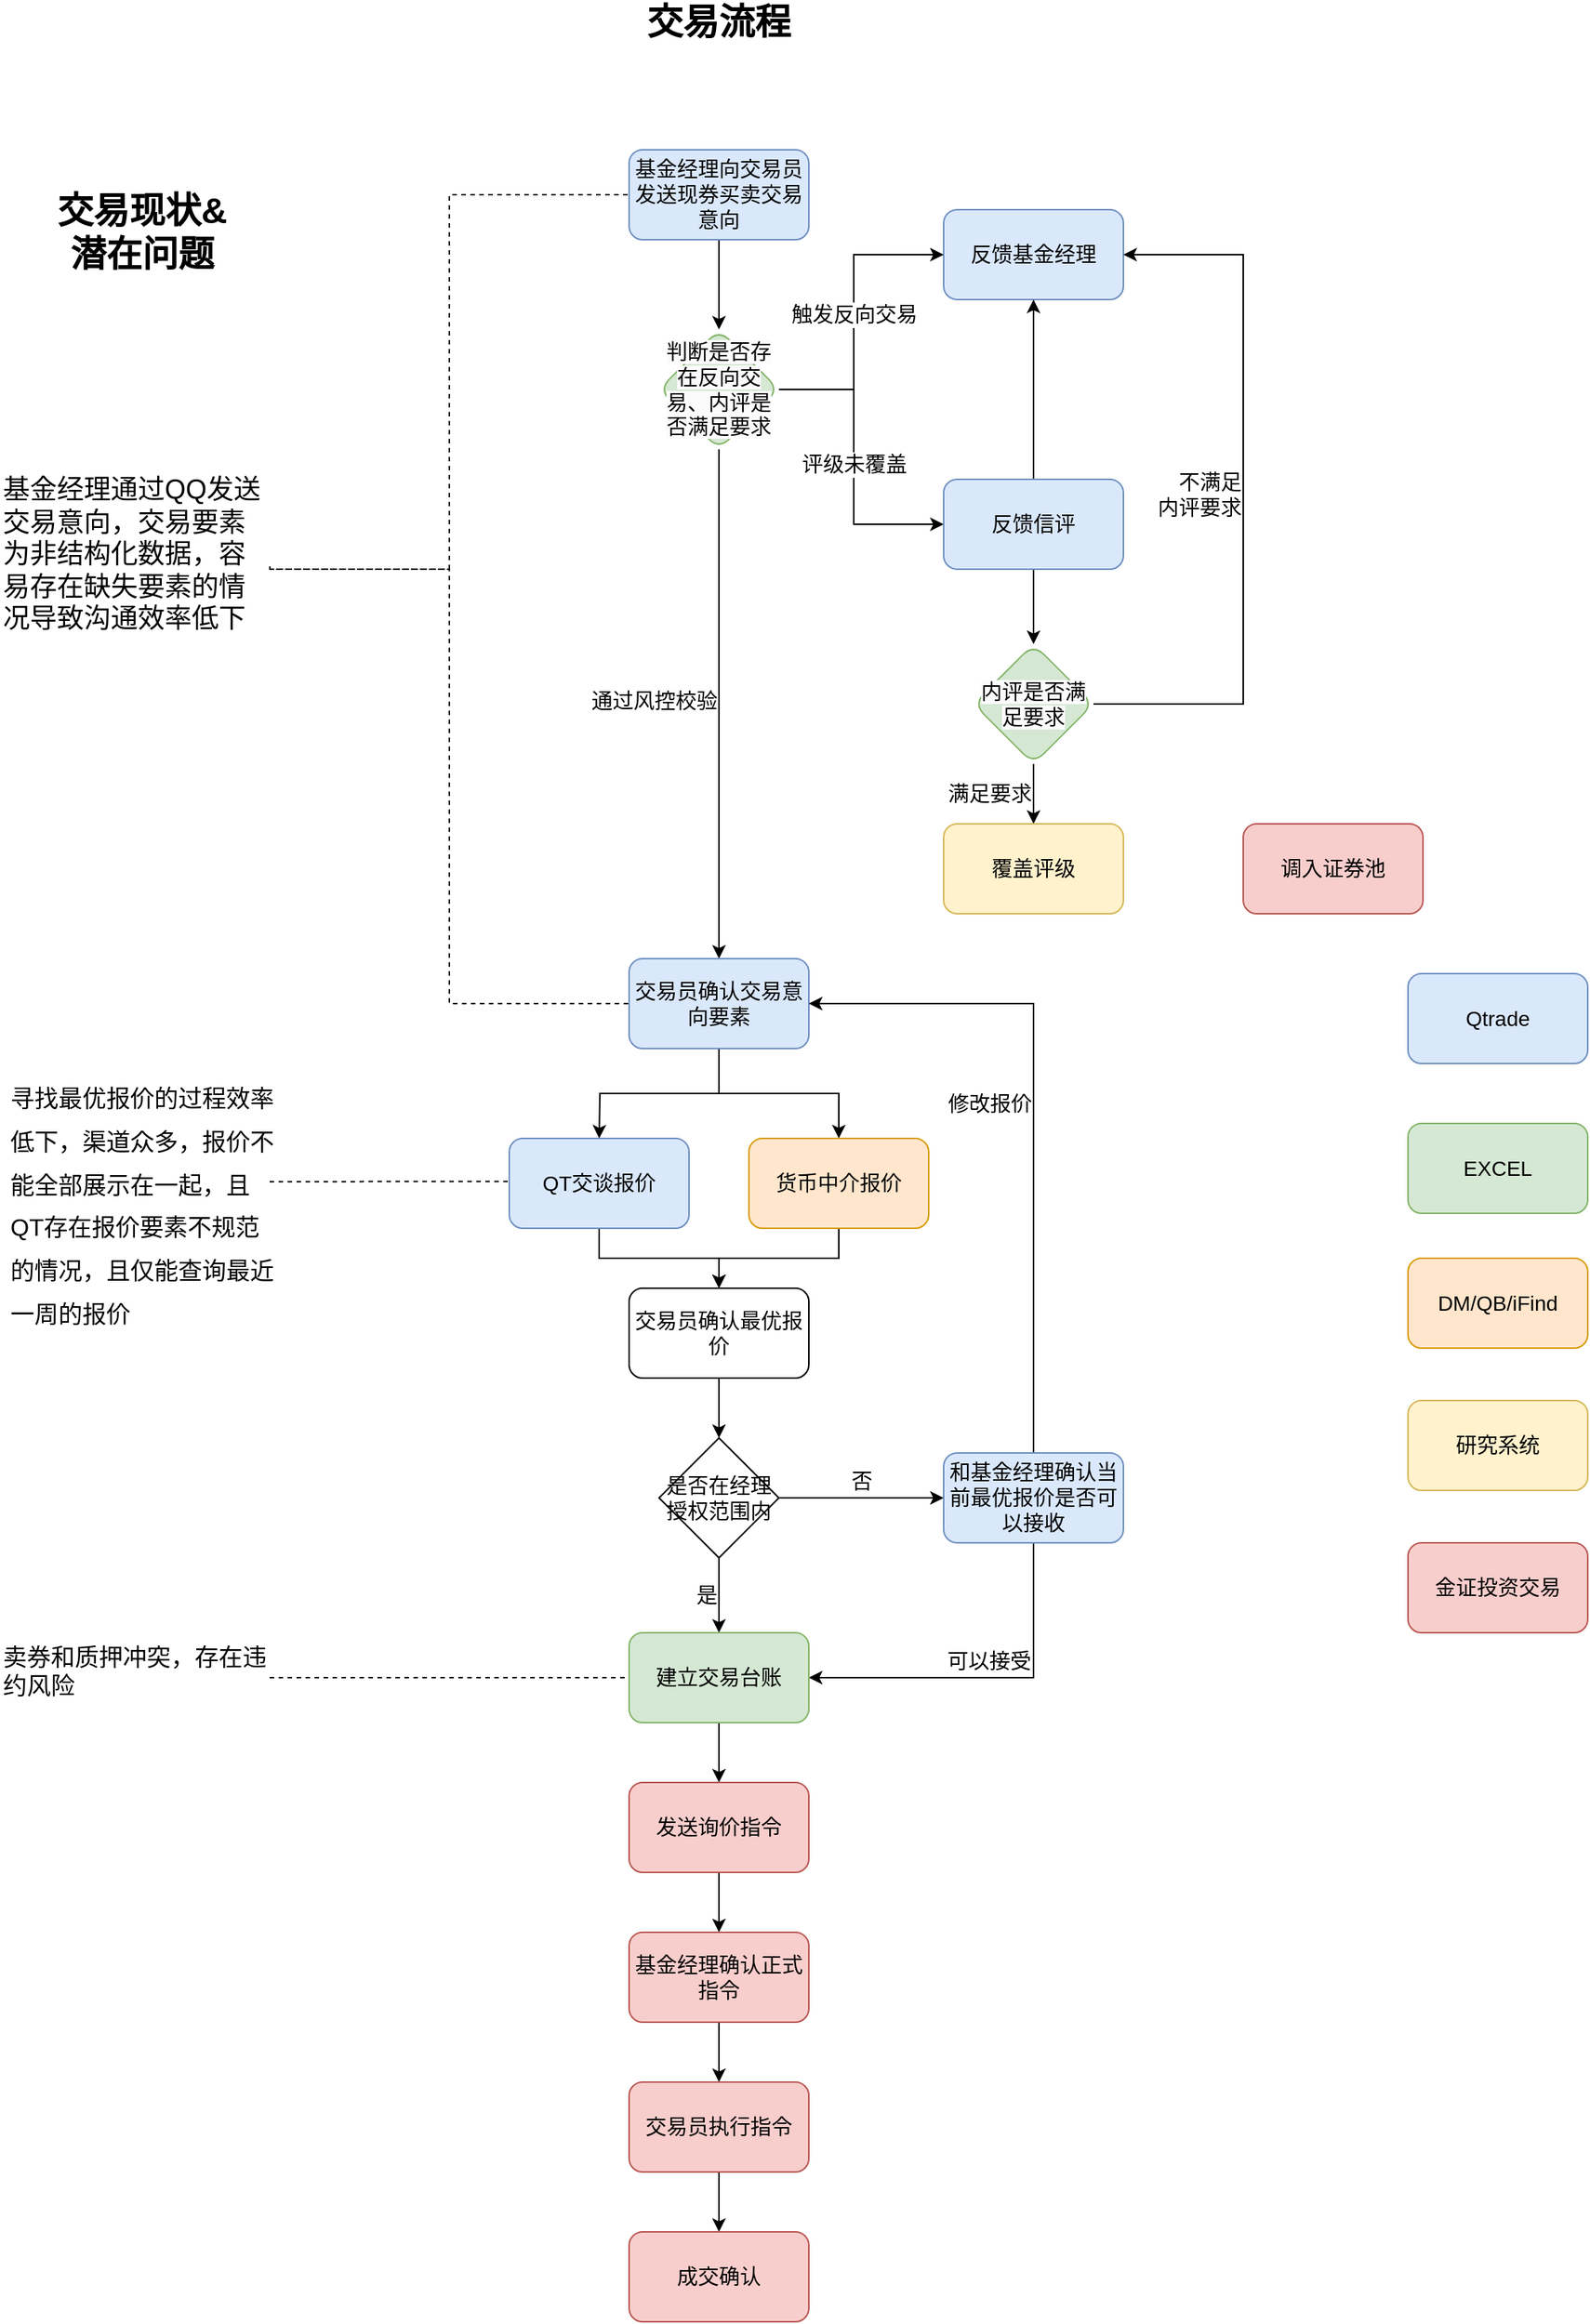 <mxfile version="26.1.0">
  <diagram id="C5RBs43oDa-KdzZeNtuy" name="Page-1">
    <mxGraphModel dx="2563" dy="2404" grid="1" gridSize="10" guides="1" tooltips="1" connect="1" arrows="1" fold="1" page="1" pageScale="1" pageWidth="827" pageHeight="1169" math="0" shadow="0">
      <root>
        <mxCell id="WIyWlLk6GJQsqaUBKTNV-0" />
        <mxCell id="WIyWlLk6GJQsqaUBKTNV-1" parent="WIyWlLk6GJQsqaUBKTNV-0" />
        <mxCell id="rE41ixS500IUOI0nH0Pi-16" value="通过风控校验" style="edgeStyle=orthogonalEdgeStyle;rounded=0;orthogonalLoop=1;jettySize=auto;html=1;exitX=0.5;exitY=1;exitDx=0;exitDy=0;fontSize=14;verticalAlign=middle;align=right;" edge="1" parent="WIyWlLk6GJQsqaUBKTNV-1" source="rE41ixS500IUOI0nH0Pi-52" target="rE41ixS500IUOI0nH0Pi-0">
          <mxGeometry x="-0.012" relative="1" as="geometry">
            <mxPoint x="220.0" y="-60" as="sourcePoint" />
            <mxPoint x="220.0" y="120" as="targetPoint" />
            <mxPoint as="offset" />
          </mxGeometry>
        </mxCell>
        <mxCell id="rE41ixS500IUOI0nH0Pi-66" style="edgeStyle=orthogonalEdgeStyle;rounded=0;orthogonalLoop=1;jettySize=auto;html=1;exitX=0.5;exitY=1;exitDx=0;exitDy=0;entryX=0.5;entryY=0;entryDx=0;entryDy=0;" edge="1" parent="WIyWlLk6GJQsqaUBKTNV-1" source="WIyWlLk6GJQsqaUBKTNV-3" target="rE41ixS500IUOI0nH0Pi-52">
          <mxGeometry relative="1" as="geometry" />
        </mxCell>
        <mxCell id="WIyWlLk6GJQsqaUBKTNV-3" value="基金经理向交易员发送现券买卖交易意向" style="rounded=1;whiteSpace=wrap;html=1;fontSize=14;glass=0;strokeWidth=1;shadow=0;fillColor=#dae8fc;strokeColor=#6c8ebf;" parent="WIyWlLk6GJQsqaUBKTNV-1" vertex="1">
          <mxGeometry x="160" y="-250" width="120" height="60" as="geometry" />
        </mxCell>
        <mxCell id="rE41ixS500IUOI0nH0Pi-15" style="edgeStyle=orthogonalEdgeStyle;rounded=0;orthogonalLoop=1;jettySize=auto;html=1;exitX=0.5;exitY=1;exitDx=0;exitDy=0;entryX=0.5;entryY=0;entryDx=0;entryDy=0;fontSize=14;" edge="1" parent="WIyWlLk6GJQsqaUBKTNV-1" source="rE41ixS500IUOI0nH0Pi-0">
          <mxGeometry relative="1" as="geometry">
            <mxPoint x="140.0" y="410" as="targetPoint" />
          </mxGeometry>
        </mxCell>
        <mxCell id="rE41ixS500IUOI0nH0Pi-19" style="edgeStyle=orthogonalEdgeStyle;rounded=0;orthogonalLoop=1;jettySize=auto;html=1;exitX=0.5;exitY=1;exitDx=0;exitDy=0;entryX=0.5;entryY=0;entryDx=0;entryDy=0;fontSize=14;" edge="1" parent="WIyWlLk6GJQsqaUBKTNV-1" source="rE41ixS500IUOI0nH0Pi-0" target="rE41ixS500IUOI0nH0Pi-17">
          <mxGeometry relative="1" as="geometry" />
        </mxCell>
        <mxCell id="rE41ixS500IUOI0nH0Pi-0" value="交易员确认交易意向要素" style="rounded=1;whiteSpace=wrap;html=1;fillColor=#dae8fc;strokeColor=#6c8ebf;fontSize=14;" vertex="1" parent="WIyWlLk6GJQsqaUBKTNV-1">
          <mxGeometry x="160" y="290" width="120" height="60" as="geometry" />
        </mxCell>
        <mxCell id="rE41ixS500IUOI0nH0Pi-2" style="edgeStyle=orthogonalEdgeStyle;rounded=0;orthogonalLoop=1;jettySize=auto;html=1;exitX=0.5;exitY=1;exitDx=0;exitDy=0;fontSize=14;" edge="1" parent="WIyWlLk6GJQsqaUBKTNV-1" source="rE41ixS500IUOI0nH0Pi-0" target="rE41ixS500IUOI0nH0Pi-0">
          <mxGeometry relative="1" as="geometry" />
        </mxCell>
        <mxCell id="rE41ixS500IUOI0nH0Pi-21" style="edgeStyle=orthogonalEdgeStyle;rounded=0;orthogonalLoop=1;jettySize=auto;html=1;exitX=0.5;exitY=1;exitDx=0;exitDy=0;entryX=0.5;entryY=0;entryDx=0;entryDy=0;fontSize=14;" edge="1" parent="WIyWlLk6GJQsqaUBKTNV-1" target="rE41ixS500IUOI0nH0Pi-20">
          <mxGeometry relative="1" as="geometry">
            <mxPoint x="140.0" y="470" as="sourcePoint" />
            <Array as="points">
              <mxPoint x="140" y="490" />
              <mxPoint x="220" y="490" />
            </Array>
          </mxGeometry>
        </mxCell>
        <mxCell id="rE41ixS500IUOI0nH0Pi-12" value="QT交谈报价" style="rounded=1;whiteSpace=wrap;html=1;fillColor=#dae8fc;strokeColor=#6c8ebf;fontSize=14;" vertex="1" parent="WIyWlLk6GJQsqaUBKTNV-1">
          <mxGeometry x="80" y="410" width="120" height="60" as="geometry" />
        </mxCell>
        <mxCell id="rE41ixS500IUOI0nH0Pi-34" style="edgeStyle=orthogonalEdgeStyle;rounded=0;orthogonalLoop=1;jettySize=auto;html=1;exitX=0.5;exitY=1;exitDx=0;exitDy=0;entryX=0.5;entryY=0;entryDx=0;entryDy=0;fontSize=14;" edge="1" parent="WIyWlLk6GJQsqaUBKTNV-1" source="rE41ixS500IUOI0nH0Pi-17" target="rE41ixS500IUOI0nH0Pi-20">
          <mxGeometry relative="1" as="geometry" />
        </mxCell>
        <mxCell id="rE41ixS500IUOI0nH0Pi-17" value="货币中介报价" style="rounded=1;whiteSpace=wrap;html=1;fillColor=#ffe6cc;strokeColor=#d79b00;fontSize=14;" vertex="1" parent="WIyWlLk6GJQsqaUBKTNV-1">
          <mxGeometry x="240" y="410" width="120" height="60" as="geometry" />
        </mxCell>
        <mxCell id="rE41ixS500IUOI0nH0Pi-24" style="edgeStyle=orthogonalEdgeStyle;rounded=0;orthogonalLoop=1;jettySize=auto;html=1;exitX=0.5;exitY=1;exitDx=0;exitDy=0;entryX=0.5;entryY=0;entryDx=0;entryDy=0;fontSize=14;" edge="1" parent="WIyWlLk6GJQsqaUBKTNV-1" source="rE41ixS500IUOI0nH0Pi-20" target="rE41ixS500IUOI0nH0Pi-23">
          <mxGeometry relative="1" as="geometry" />
        </mxCell>
        <mxCell id="rE41ixS500IUOI0nH0Pi-20" value="交易员确认最优报价" style="rounded=1;whiteSpace=wrap;html=1;fontSize=14;" vertex="1" parent="WIyWlLk6GJQsqaUBKTNV-1">
          <mxGeometry x="160" y="510" width="120" height="60" as="geometry" />
        </mxCell>
        <mxCell id="rE41ixS500IUOI0nH0Pi-25" value="否" style="edgeStyle=orthogonalEdgeStyle;rounded=0;orthogonalLoop=1;jettySize=auto;html=1;exitX=1;exitY=0.5;exitDx=0;exitDy=0;verticalAlign=bottom;entryX=0;entryY=0.5;entryDx=0;entryDy=0;fontSize=14;" edge="1" parent="WIyWlLk6GJQsqaUBKTNV-1" source="rE41ixS500IUOI0nH0Pi-23" target="rE41ixS500IUOI0nH0Pi-26">
          <mxGeometry relative="1" as="geometry">
            <mxPoint x="380" y="690" as="targetPoint" />
          </mxGeometry>
        </mxCell>
        <mxCell id="rE41ixS500IUOI0nH0Pi-28" value="是" style="edgeStyle=orthogonalEdgeStyle;rounded=0;orthogonalLoop=1;jettySize=auto;html=1;verticalAlign=middle;align=right;fontSize=14;" edge="1" parent="WIyWlLk6GJQsqaUBKTNV-1" source="rE41ixS500IUOI0nH0Pi-23" target="rE41ixS500IUOI0nH0Pi-27">
          <mxGeometry relative="1" as="geometry" />
        </mxCell>
        <mxCell id="rE41ixS500IUOI0nH0Pi-23" value="是否在经理授权范围内" style="rhombus;whiteSpace=wrap;html=1;fontSize=14;" vertex="1" parent="WIyWlLk6GJQsqaUBKTNV-1">
          <mxGeometry x="180" y="610" width="80" height="80" as="geometry" />
        </mxCell>
        <mxCell id="rE41ixS500IUOI0nH0Pi-29" value="可以接受" style="edgeStyle=orthogonalEdgeStyle;rounded=0;orthogonalLoop=1;jettySize=auto;html=1;exitX=0.5;exitY=1;exitDx=0;exitDy=0;entryX=1;entryY=0.5;entryDx=0;entryDy=0;verticalAlign=bottom;fontSize=14;" edge="1" parent="WIyWlLk6GJQsqaUBKTNV-1" source="rE41ixS500IUOI0nH0Pi-26" target="rE41ixS500IUOI0nH0Pi-27">
          <mxGeometry relative="1" as="geometry" />
        </mxCell>
        <mxCell id="rE41ixS500IUOI0nH0Pi-68" value="修改报价&lt;div&gt;&lt;br&gt;&lt;/div&gt;" style="edgeStyle=orthogonalEdgeStyle;rounded=0;orthogonalLoop=1;jettySize=auto;html=1;exitX=0.5;exitY=0;exitDx=0;exitDy=0;entryX=1;entryY=0.5;entryDx=0;entryDy=0;align=right;fontSize=14;verticalAlign=middle;" edge="1" parent="WIyWlLk6GJQsqaUBKTNV-1" source="rE41ixS500IUOI0nH0Pi-26" target="rE41ixS500IUOI0nH0Pi-0">
          <mxGeometry relative="1" as="geometry" />
        </mxCell>
        <mxCell id="rE41ixS500IUOI0nH0Pi-26" value="和基金经理确认当前最优报价是否可以接收" style="rounded=1;whiteSpace=wrap;html=1;fillColor=#dae8fc;strokeColor=#6c8ebf;fontSize=14;" vertex="1" parent="WIyWlLk6GJQsqaUBKTNV-1">
          <mxGeometry x="370" y="620" width="120" height="60" as="geometry" />
        </mxCell>
        <mxCell id="rE41ixS500IUOI0nH0Pi-67" style="edgeStyle=orthogonalEdgeStyle;rounded=0;orthogonalLoop=1;jettySize=auto;html=1;exitX=0.5;exitY=1;exitDx=0;exitDy=0;entryX=0.5;entryY=0;entryDx=0;entryDy=0;" edge="1" parent="WIyWlLk6GJQsqaUBKTNV-1" source="rE41ixS500IUOI0nH0Pi-27" target="rE41ixS500IUOI0nH0Pi-30">
          <mxGeometry relative="1" as="geometry" />
        </mxCell>
        <mxCell id="rE41ixS500IUOI0nH0Pi-27" value="建立交易台账" style="rounded=1;whiteSpace=wrap;html=1;fillColor=#d5e8d4;strokeColor=#82b366;fontSize=14;" vertex="1" parent="WIyWlLk6GJQsqaUBKTNV-1">
          <mxGeometry x="160" y="740" width="120" height="60" as="geometry" />
        </mxCell>
        <mxCell id="rE41ixS500IUOI0nH0Pi-36" value="" style="edgeStyle=orthogonalEdgeStyle;rounded=0;orthogonalLoop=1;jettySize=auto;html=1;fontSize=14;" edge="1" parent="WIyWlLk6GJQsqaUBKTNV-1" source="rE41ixS500IUOI0nH0Pi-30" target="rE41ixS500IUOI0nH0Pi-32">
          <mxGeometry relative="1" as="geometry" />
        </mxCell>
        <mxCell id="rE41ixS500IUOI0nH0Pi-30" value="发送询价指令" style="rounded=1;whiteSpace=wrap;html=1;labelBackgroundColor=none;fillColor=#f8cecc;strokeColor=#b85450;fontSize=14;" vertex="1" parent="WIyWlLk6GJQsqaUBKTNV-1">
          <mxGeometry x="160" y="840" width="120" height="60" as="geometry" />
        </mxCell>
        <mxCell id="rE41ixS500IUOI0nH0Pi-37" value="" style="edgeStyle=orthogonalEdgeStyle;rounded=0;orthogonalLoop=1;jettySize=auto;html=1;fontSize=14;" edge="1" parent="WIyWlLk6GJQsqaUBKTNV-1" source="rE41ixS500IUOI0nH0Pi-32" target="rE41ixS500IUOI0nH0Pi-33">
          <mxGeometry relative="1" as="geometry" />
        </mxCell>
        <mxCell id="rE41ixS500IUOI0nH0Pi-32" value="基金经理确认正式指令" style="rounded=1;whiteSpace=wrap;html=1;fillColor=#f8cecc;strokeColor=#b85450;fontSize=14;" vertex="1" parent="WIyWlLk6GJQsqaUBKTNV-1">
          <mxGeometry x="160" y="940" width="120" height="60" as="geometry" />
        </mxCell>
        <mxCell id="rE41ixS500IUOI0nH0Pi-40" value="" style="edgeStyle=orthogonalEdgeStyle;rounded=0;orthogonalLoop=1;jettySize=auto;html=1;fontSize=14;" edge="1" parent="WIyWlLk6GJQsqaUBKTNV-1" source="rE41ixS500IUOI0nH0Pi-33" target="rE41ixS500IUOI0nH0Pi-35">
          <mxGeometry relative="1" as="geometry" />
        </mxCell>
        <mxCell id="rE41ixS500IUOI0nH0Pi-33" value="交易员执行指令" style="rounded=1;whiteSpace=wrap;html=1;fillColor=#f8cecc;strokeColor=#b85450;fontSize=14;" vertex="1" parent="WIyWlLk6GJQsqaUBKTNV-1">
          <mxGeometry x="160" y="1040" width="120" height="60" as="geometry" />
        </mxCell>
        <mxCell id="rE41ixS500IUOI0nH0Pi-35" value="成交确认" style="rounded=1;whiteSpace=wrap;html=1;fillColor=#f8cecc;strokeColor=#b85450;fontSize=14;" vertex="1" parent="WIyWlLk6GJQsqaUBKTNV-1">
          <mxGeometry x="160" y="1140" width="120" height="60" as="geometry" />
        </mxCell>
        <mxCell id="rE41ixS500IUOI0nH0Pi-41" value="EXCEL" style="rounded=1;whiteSpace=wrap;html=1;fillColor=#d5e8d4;strokeColor=#82b366;fontSize=14;" vertex="1" parent="WIyWlLk6GJQsqaUBKTNV-1">
          <mxGeometry x="680" y="400" width="120" height="60" as="geometry" />
        </mxCell>
        <mxCell id="rE41ixS500IUOI0nH0Pi-42" value="金证投资交易" style="rounded=1;whiteSpace=wrap;html=1;fillColor=#f8cecc;strokeColor=#b85450;fontSize=14;" vertex="1" parent="WIyWlLk6GJQsqaUBKTNV-1">
          <mxGeometry x="680" y="680" width="120" height="60" as="geometry" />
        </mxCell>
        <mxCell id="rE41ixS500IUOI0nH0Pi-43" value="Qtrade" style="rounded=1;whiteSpace=wrap;html=1;fillColor=#dae8fc;strokeColor=#6c8ebf;fontSize=14;" vertex="1" parent="WIyWlLk6GJQsqaUBKTNV-1">
          <mxGeometry x="680" y="300" width="120" height="60" as="geometry" />
        </mxCell>
        <mxCell id="rE41ixS500IUOI0nH0Pi-44" value="DM/QB/iFind" style="rounded=1;whiteSpace=wrap;html=1;fillColor=#ffe6cc;strokeColor=#d79b00;fontSize=14;" vertex="1" parent="WIyWlLk6GJQsqaUBKTNV-1">
          <mxGeometry x="680" y="490" width="120" height="60" as="geometry" />
        </mxCell>
        <mxCell id="rE41ixS500IUOI0nH0Pi-56" value="触发反向交易" style="edgeStyle=orthogonalEdgeStyle;rounded=0;orthogonalLoop=1;jettySize=auto;html=1;verticalAlign=middle;fontSize=14;exitX=1;exitY=0.5;exitDx=0;exitDy=0;" edge="1" parent="WIyWlLk6GJQsqaUBKTNV-1" source="rE41ixS500IUOI0nH0Pi-52" target="rE41ixS500IUOI0nH0Pi-55">
          <mxGeometry relative="1" as="geometry">
            <Array as="points">
              <mxPoint x="310" y="-90" />
              <mxPoint x="310" y="-180" />
            </Array>
            <mxPoint as="offset" />
          </mxGeometry>
        </mxCell>
        <mxCell id="rE41ixS500IUOI0nH0Pi-73" value="评级未覆盖" style="edgeStyle=orthogonalEdgeStyle;rounded=0;orthogonalLoop=1;jettySize=auto;html=1;exitX=1;exitY=0.5;exitDx=0;exitDy=0;align=center;fontSize=14;verticalAlign=middle;entryX=0;entryY=0.5;entryDx=0;entryDy=0;" edge="1" parent="WIyWlLk6GJQsqaUBKTNV-1" source="rE41ixS500IUOI0nH0Pi-52" target="rE41ixS500IUOI0nH0Pi-72">
          <mxGeometry relative="1" as="geometry">
            <Array as="points">
              <mxPoint x="310" y="-90" />
              <mxPoint x="310" />
            </Array>
          </mxGeometry>
        </mxCell>
        <mxCell id="rE41ixS500IUOI0nH0Pi-52" value="&lt;br&gt;&lt;span style=&quot;color: rgb(0, 0, 0); font-family: Helvetica; font-style: normal; font-variant-ligatures: normal; font-variant-caps: normal; font-weight: 400; letter-spacing: normal; orphans: 2; text-align: center; text-indent: 0px; text-transform: none; widows: 2; word-spacing: 0px; -webkit-text-stroke-width: 0px; white-space: normal; background-color: rgb(251, 251, 251); text-decoration-thickness: initial; text-decoration-style: initial; text-decoration-color: initial; float: none; display: inline !important;&quot;&gt;判断是否存在反向交易、内评是否&lt;/span&gt;&lt;span style=&quot;background-color: light-dark(rgb(251, 251, 251), rgb(21, 21, 21)); color: light-dark(rgb(0, 0, 0), rgb(237, 237, 237));&quot;&gt;满足要求&lt;/span&gt;&lt;div&gt;&lt;br&gt;&lt;/div&gt;" style="rhombus;whiteSpace=wrap;html=1;fillColor=#d5e8d4;strokeColor=#82b366;rounded=1;textShadow=0;fontSize=14;" vertex="1" parent="WIyWlLk6GJQsqaUBKTNV-1">
          <mxGeometry x="180" y="-130" width="80" height="80" as="geometry" />
        </mxCell>
        <mxCell id="rE41ixS500IUOI0nH0Pi-55" value="反馈基金经理" style="whiteSpace=wrap;html=1;fillColor=#dae8fc;strokeColor=#6c8ebf;rounded=1;fontSize=14;" vertex="1" parent="WIyWlLk6GJQsqaUBKTNV-1">
          <mxGeometry x="370" y="-210" width="120" height="60" as="geometry" />
        </mxCell>
        <mxCell id="rE41ixS500IUOI0nH0Pi-59" style="edgeStyle=orthogonalEdgeStyle;rounded=0;orthogonalLoop=1;jettySize=auto;html=1;exitX=1;exitY=0.5;exitDx=0;exitDy=0;dashed=1;endArrow=none;startFill=0;entryX=0;entryY=0.5;entryDx=0;entryDy=0;" edge="1" parent="WIyWlLk6GJQsqaUBKTNV-1" target="WIyWlLk6GJQsqaUBKTNV-3">
          <mxGeometry relative="1" as="geometry">
            <mxPoint x="150.0" y="-69.706" as="targetPoint" />
            <mxPoint x="-80.0" y="30" as="sourcePoint" />
            <Array as="points">
              <mxPoint x="40" y="30" />
              <mxPoint x="40" y="-220" />
            </Array>
          </mxGeometry>
        </mxCell>
        <mxCell id="rE41ixS500IUOI0nH0Pi-64" style="edgeStyle=orthogonalEdgeStyle;rounded=0;orthogonalLoop=1;jettySize=auto;html=1;endArrow=none;startFill=0;dashed=1;exitX=1.001;exitY=0.568;exitDx=0;exitDy=0;exitPerimeter=0;" edge="1" parent="WIyWlLk6GJQsqaUBKTNV-1" source="rE41ixS500IUOI0nH0Pi-70" target="rE41ixS500IUOI0nH0Pi-0">
          <mxGeometry relative="1" as="geometry">
            <mxPoint x="-80" y="200" as="sourcePoint" />
            <Array as="points">
              <mxPoint x="-80" y="30" />
              <mxPoint x="40" y="30" />
              <mxPoint x="40" y="320" />
            </Array>
          </mxGeometry>
        </mxCell>
        <mxCell id="rE41ixS500IUOI0nH0Pi-61" value="交易现状&amp;amp;潜在问题" style="text;html=1;align=center;verticalAlign=middle;whiteSpace=wrap;rounded=0;fontSize=24;fontStyle=1" vertex="1" parent="WIyWlLk6GJQsqaUBKTNV-1">
          <mxGeometry x="-230" y="-210" width="130" height="30" as="geometry" />
        </mxCell>
        <mxCell id="rE41ixS500IUOI0nH0Pi-62" value="交易流程" style="text;html=1;align=center;verticalAlign=middle;whiteSpace=wrap;rounded=0;fontSize=24;fontStyle=1" vertex="1" parent="WIyWlLk6GJQsqaUBKTNV-1">
          <mxGeometry x="170" y="-350" width="100" height="30" as="geometry" />
        </mxCell>
        <mxCell id="rE41ixS500IUOI0nH0Pi-69" value="卖券和质押冲突，存在违约风险" style="text;html=1;whiteSpace=wrap;overflow=hidden;rounded=0;fontSize=16;" vertex="1" parent="WIyWlLk6GJQsqaUBKTNV-1">
          <mxGeometry x="-260" y="740" width="180" height="60" as="geometry" />
        </mxCell>
        <mxCell id="rE41ixS500IUOI0nH0Pi-70" value="&lt;h1 style=&quot;margin-top: 0px;&quot;&gt;&lt;span style=&quot;background-color: transparent; color: light-dark(rgb(0, 0, 0), rgb(255, 255, 255)); font-weight: normal;&quot;&gt;&lt;font&gt;基金经理通过QQ发送交易意向，交易要素为非结构化数据，容易存在缺失要素的情况导致沟通效率低下&lt;/font&gt;&lt;/span&gt;&lt;/h1&gt;" style="text;html=1;whiteSpace=wrap;overflow=hidden;rounded=0;fontSize=9;" vertex="1" parent="WIyWlLk6GJQsqaUBKTNV-1">
          <mxGeometry x="-260" y="-40" width="180" height="120" as="geometry" />
        </mxCell>
        <mxCell id="rE41ixS500IUOI0nH0Pi-71" style="edgeStyle=orthogonalEdgeStyle;rounded=0;orthogonalLoop=1;jettySize=auto;html=1;exitX=1;exitY=0.5;exitDx=0;exitDy=0;endArrow=none;startFill=0;dashed=1;entryX=0;entryY=0.5;entryDx=0;entryDy=0;" edge="1" parent="WIyWlLk6GJQsqaUBKTNV-1" source="rE41ixS500IUOI0nH0Pi-69" target="rE41ixS500IUOI0nH0Pi-27">
          <mxGeometry relative="1" as="geometry">
            <mxPoint x="-90.0" y="750" as="sourcePoint" />
            <mxPoint x="150" y="790" as="targetPoint" />
            <Array as="points" />
          </mxGeometry>
        </mxCell>
        <mxCell id="rE41ixS500IUOI0nH0Pi-75" style="edgeStyle=orthogonalEdgeStyle;rounded=0;orthogonalLoop=1;jettySize=auto;html=1;exitX=0.5;exitY=1;exitDx=0;exitDy=0;entryX=0.5;entryY=0;entryDx=0;entryDy=0;" edge="1" parent="WIyWlLk6GJQsqaUBKTNV-1" source="rE41ixS500IUOI0nH0Pi-72" target="rE41ixS500IUOI0nH0Pi-74">
          <mxGeometry relative="1" as="geometry" />
        </mxCell>
        <mxCell id="rE41ixS500IUOI0nH0Pi-79" value="" style="edgeStyle=orthogonalEdgeStyle;rounded=0;orthogonalLoop=1;jettySize=auto;html=1;" edge="1" parent="WIyWlLk6GJQsqaUBKTNV-1" source="rE41ixS500IUOI0nH0Pi-72" target="rE41ixS500IUOI0nH0Pi-55">
          <mxGeometry relative="1" as="geometry" />
        </mxCell>
        <mxCell id="rE41ixS500IUOI0nH0Pi-72" value="反馈信评" style="whiteSpace=wrap;html=1;fillColor=#dae8fc;strokeColor=#6c8ebf;rounded=1;fontSize=14;" vertex="1" parent="WIyWlLk6GJQsqaUBKTNV-1">
          <mxGeometry x="370" y="-30" width="120" height="60" as="geometry" />
        </mxCell>
        <mxCell id="rE41ixS500IUOI0nH0Pi-77" value="满足要求" style="edgeStyle=orthogonalEdgeStyle;rounded=0;orthogonalLoop=1;jettySize=auto;html=1;align=right;fontSize=14;" edge="1" parent="WIyWlLk6GJQsqaUBKTNV-1" source="rE41ixS500IUOI0nH0Pi-74" target="rE41ixS500IUOI0nH0Pi-76">
          <mxGeometry relative="1" as="geometry" />
        </mxCell>
        <mxCell id="rE41ixS500IUOI0nH0Pi-78" value="不满足&lt;div&gt;内评要求&lt;/div&gt;" style="edgeStyle=orthogonalEdgeStyle;rounded=0;orthogonalLoop=1;jettySize=auto;html=1;entryX=1;entryY=0.5;entryDx=0;entryDy=0;align=right;fontSize=14;exitX=1;exitY=0.5;exitDx=0;exitDy=0;" edge="1" parent="WIyWlLk6GJQsqaUBKTNV-1" source="rE41ixS500IUOI0nH0Pi-74" target="rE41ixS500IUOI0nH0Pi-55">
          <mxGeometry x="0.0" relative="1" as="geometry">
            <mxPoint x="560" y="-180" as="targetPoint" />
            <mxPoint x="520" y="90" as="sourcePoint" />
            <Array as="points">
              <mxPoint x="570" y="120" />
              <mxPoint x="570" y="-180" />
            </Array>
            <mxPoint as="offset" />
          </mxGeometry>
        </mxCell>
        <mxCell id="rE41ixS500IUOI0nH0Pi-74" value="&lt;br&gt;&lt;span style=&quot;color: rgb(0, 0, 0); font-family: Helvetica; font-style: normal; font-variant-ligatures: normal; font-variant-caps: normal; font-weight: 400; letter-spacing: normal; orphans: 2; text-align: center; text-indent: 0px; text-transform: none; widows: 2; word-spacing: 0px; -webkit-text-stroke-width: 0px; white-space: normal; background-color: rgb(251, 251, 251); text-decoration-thickness: initial; text-decoration-style: initial; text-decoration-color: initial; float: none; display: inline !important;&quot;&gt;内评是否&lt;/span&gt;&lt;span style=&quot;background-color: light-dark(rgb(251, 251, 251), rgb(21, 21, 21)); color: light-dark(rgb(0, 0, 0), rgb(237, 237, 237));&quot;&gt;满足要求&lt;/span&gt;&lt;div&gt;&lt;br&gt;&lt;/div&gt;" style="rhombus;whiteSpace=wrap;html=1;fillColor=#d5e8d4;strokeColor=#82b366;rounded=1;textShadow=0;fontSize=14;" vertex="1" parent="WIyWlLk6GJQsqaUBKTNV-1">
          <mxGeometry x="390" y="80" width="80" height="80" as="geometry" />
        </mxCell>
        <mxCell id="rE41ixS500IUOI0nH0Pi-76" value="覆盖评级" style="whiteSpace=wrap;html=1;fontSize=14;fillColor=#fff2cc;strokeColor=#d6b656;rounded=1;" vertex="1" parent="WIyWlLk6GJQsqaUBKTNV-1">
          <mxGeometry x="370" y="200" width="120" height="60" as="geometry" />
        </mxCell>
        <mxCell id="rE41ixS500IUOI0nH0Pi-80" value="&lt;h1 style=&quot;margin-top: 0px;&quot;&gt;&lt;span style=&quot;background-color: transparent; color: light-dark(rgb(0, 0, 0), rgb(255, 255, 255)); font-weight: normal;&quot;&gt;&lt;font style=&quot;font-size: 16px;&quot;&gt;寻找最优报价的过程效率低下，渠道众多，报价不能全部展示在一起，且QT存在报价要素不规范的情况，且仅能查询最近一周的报价&lt;/font&gt;&lt;/span&gt;&lt;/h1&gt;" style="text;html=1;whiteSpace=wrap;overflow=hidden;rounded=0;" vertex="1" parent="WIyWlLk6GJQsqaUBKTNV-1">
          <mxGeometry x="-255" y="360" width="180" height="180" as="geometry" />
        </mxCell>
        <mxCell id="rE41ixS500IUOI0nH0Pi-82" style="edgeStyle=orthogonalEdgeStyle;rounded=0;orthogonalLoop=1;jettySize=auto;html=1;endArrow=none;startFill=0;dashed=1;entryX=0;entryY=0.5;entryDx=0;entryDy=0;" edge="1" parent="WIyWlLk6GJQsqaUBKTNV-1" target="rE41ixS500IUOI0nH0Pi-12">
          <mxGeometry relative="1" as="geometry">
            <mxPoint x="-80" y="438.82" as="sourcePoint" />
            <mxPoint x="70" y="439" as="targetPoint" />
            <Array as="points">
              <mxPoint x="80" y="439" />
            </Array>
          </mxGeometry>
        </mxCell>
        <mxCell id="rE41ixS500IUOI0nH0Pi-83" value="调入证券池" style="whiteSpace=wrap;html=1;fontSize=14;fillColor=#f8cecc;strokeColor=#b85450;rounded=1;" vertex="1" parent="WIyWlLk6GJQsqaUBKTNV-1">
          <mxGeometry x="570" y="200" width="120" height="60" as="geometry" />
        </mxCell>
        <mxCell id="rE41ixS500IUOI0nH0Pi-84" value="研究系统" style="whiteSpace=wrap;html=1;fontSize=14;fillColor=#fff2cc;strokeColor=#d6b656;rounded=1;" vertex="1" parent="WIyWlLk6GJQsqaUBKTNV-1">
          <mxGeometry x="680" y="585" width="120" height="60" as="geometry" />
        </mxCell>
      </root>
    </mxGraphModel>
  </diagram>
</mxfile>
